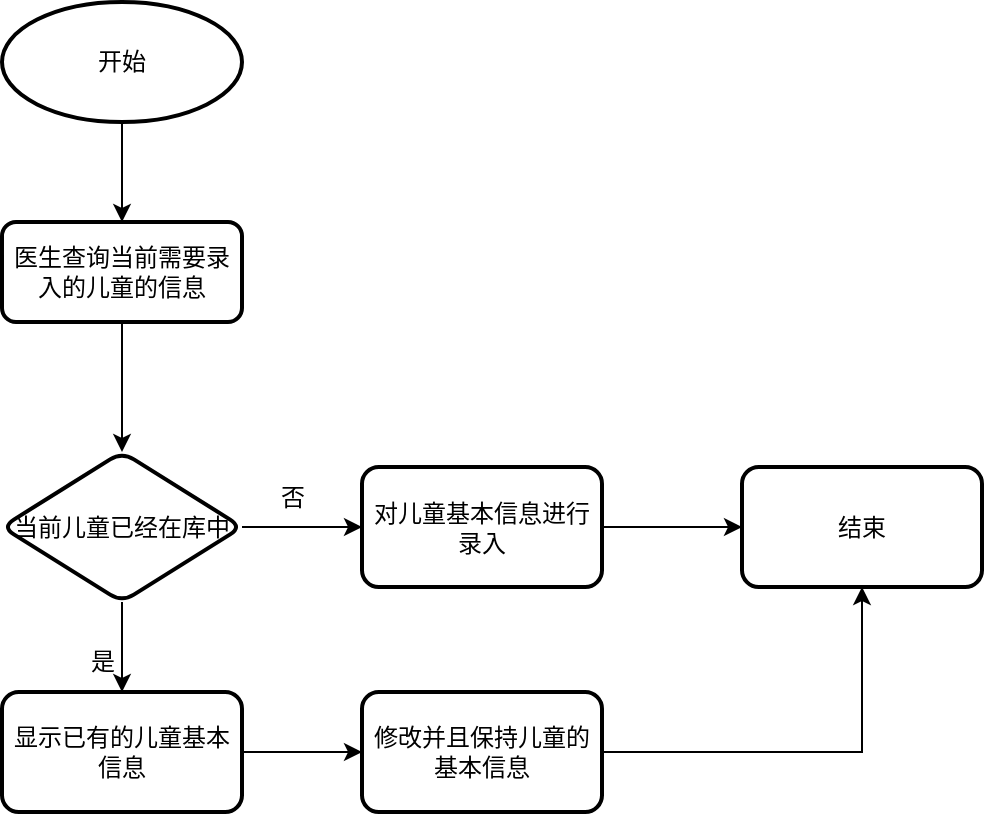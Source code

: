 <mxfile version="21.1.5" type="github">
  <diagram name="第 1 页" id="2LzOHWxwbPxm0pwuyz7J">
    <mxGraphModel dx="993" dy="573" grid="1" gridSize="10" guides="1" tooltips="1" connect="1" arrows="1" fold="1" page="1" pageScale="1" pageWidth="827" pageHeight="1169" math="0" shadow="0">
      <root>
        <mxCell id="0" />
        <mxCell id="1" parent="0" />
        <mxCell id="U3icaCiNtmCvbXuFY5qW-5" style="edgeStyle=orthogonalEdgeStyle;rounded=0;orthogonalLoop=1;jettySize=auto;html=1;" edge="1" parent="1" source="U3icaCiNtmCvbXuFY5qW-2">
          <mxGeometry relative="1" as="geometry">
            <mxPoint x="380" y="250" as="targetPoint" />
          </mxGeometry>
        </mxCell>
        <mxCell id="U3icaCiNtmCvbXuFY5qW-2" value="开始" style="strokeWidth=2;html=1;shape=mxgraph.flowchart.start_1;whiteSpace=wrap;" vertex="1" parent="1">
          <mxGeometry x="320" y="140" width="120" height="60" as="geometry" />
        </mxCell>
        <mxCell id="U3icaCiNtmCvbXuFY5qW-8" value="" style="edgeStyle=orthogonalEdgeStyle;rounded=0;orthogonalLoop=1;jettySize=auto;html=1;" edge="1" parent="1" source="U3icaCiNtmCvbXuFY5qW-3" target="U3icaCiNtmCvbXuFY5qW-7">
          <mxGeometry relative="1" as="geometry" />
        </mxCell>
        <mxCell id="U3icaCiNtmCvbXuFY5qW-3" value="医生查询当前需要录入的儿童的信息" style="rounded=1;whiteSpace=wrap;html=1;absoluteArcSize=1;arcSize=14;strokeWidth=2;" vertex="1" parent="1">
          <mxGeometry x="320" y="250" width="120" height="50" as="geometry" />
        </mxCell>
        <mxCell id="U3icaCiNtmCvbXuFY5qW-11" value="" style="edgeStyle=orthogonalEdgeStyle;rounded=0;orthogonalLoop=1;jettySize=auto;html=1;" edge="1" parent="1" source="U3icaCiNtmCvbXuFY5qW-7" target="U3icaCiNtmCvbXuFY5qW-10">
          <mxGeometry relative="1" as="geometry" />
        </mxCell>
        <mxCell id="U3icaCiNtmCvbXuFY5qW-14" value="" style="edgeStyle=orthogonalEdgeStyle;rounded=0;orthogonalLoop=1;jettySize=auto;html=1;" edge="1" parent="1" source="U3icaCiNtmCvbXuFY5qW-7" target="U3icaCiNtmCvbXuFY5qW-13">
          <mxGeometry relative="1" as="geometry" />
        </mxCell>
        <mxCell id="U3icaCiNtmCvbXuFY5qW-7" value="当前儿童已经在库中" style="rhombus;whiteSpace=wrap;html=1;rounded=1;arcSize=14;strokeWidth=2;" vertex="1" parent="1">
          <mxGeometry x="320" y="365" width="120" height="75" as="geometry" />
        </mxCell>
        <mxCell id="U3icaCiNtmCvbXuFY5qW-21" value="" style="edgeStyle=orthogonalEdgeStyle;rounded=0;orthogonalLoop=1;jettySize=auto;html=1;" edge="1" parent="1" source="U3icaCiNtmCvbXuFY5qW-10" target="U3icaCiNtmCvbXuFY5qW-20">
          <mxGeometry relative="1" as="geometry" />
        </mxCell>
        <mxCell id="U3icaCiNtmCvbXuFY5qW-10" value="对儿童基本信息进行录入" style="whiteSpace=wrap;html=1;rounded=1;arcSize=14;strokeWidth=2;" vertex="1" parent="1">
          <mxGeometry x="500" y="372.5" width="120" height="60" as="geometry" />
        </mxCell>
        <mxCell id="U3icaCiNtmCvbXuFY5qW-12" value="否" style="text;html=1;align=center;verticalAlign=middle;resizable=0;points=[];autosize=1;strokeColor=none;fillColor=none;" vertex="1" parent="1">
          <mxGeometry x="445" y="372.5" width="40" height="30" as="geometry" />
        </mxCell>
        <mxCell id="U3icaCiNtmCvbXuFY5qW-17" value="" style="edgeStyle=orthogonalEdgeStyle;rounded=0;orthogonalLoop=1;jettySize=auto;html=1;" edge="1" parent="1" source="U3icaCiNtmCvbXuFY5qW-13" target="U3icaCiNtmCvbXuFY5qW-16">
          <mxGeometry relative="1" as="geometry" />
        </mxCell>
        <mxCell id="U3icaCiNtmCvbXuFY5qW-13" value="显示已有的儿童基本信息" style="whiteSpace=wrap;html=1;rounded=1;arcSize=14;strokeWidth=2;" vertex="1" parent="1">
          <mxGeometry x="320" y="485" width="120" height="60" as="geometry" />
        </mxCell>
        <mxCell id="U3icaCiNtmCvbXuFY5qW-15" value="是" style="text;html=1;align=center;verticalAlign=middle;resizable=0;points=[];autosize=1;strokeColor=none;fillColor=none;" vertex="1" parent="1">
          <mxGeometry x="350" y="455" width="40" height="30" as="geometry" />
        </mxCell>
        <mxCell id="U3icaCiNtmCvbXuFY5qW-22" style="edgeStyle=orthogonalEdgeStyle;rounded=0;orthogonalLoop=1;jettySize=auto;html=1;entryX=0.5;entryY=1;entryDx=0;entryDy=0;" edge="1" parent="1" source="U3icaCiNtmCvbXuFY5qW-16" target="U3icaCiNtmCvbXuFY5qW-20">
          <mxGeometry relative="1" as="geometry" />
        </mxCell>
        <mxCell id="U3icaCiNtmCvbXuFY5qW-16" value="修改并且保持儿童的基本信息" style="whiteSpace=wrap;html=1;rounded=1;arcSize=14;strokeWidth=2;" vertex="1" parent="1">
          <mxGeometry x="500" y="485" width="120" height="60" as="geometry" />
        </mxCell>
        <mxCell id="U3icaCiNtmCvbXuFY5qW-20" value="结束" style="whiteSpace=wrap;html=1;rounded=1;arcSize=14;strokeWidth=2;" vertex="1" parent="1">
          <mxGeometry x="690" y="372.5" width="120" height="60" as="geometry" />
        </mxCell>
      </root>
    </mxGraphModel>
  </diagram>
</mxfile>
